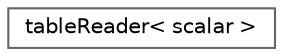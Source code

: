 digraph "Graphical Class Hierarchy"
{
 // LATEX_PDF_SIZE
  bgcolor="transparent";
  edge [fontname=Helvetica,fontsize=10,labelfontname=Helvetica,labelfontsize=10];
  node [fontname=Helvetica,fontsize=10,shape=box,height=0.2,width=0.4];
  rankdir="LR";
  Node0 [id="Node000000",label="tableReader\< scalar \>",height=0.2,width=0.4,color="grey40", fillcolor="white", style="filled",URL="$classFoam_1_1tableReader.html",tooltip=" "];
}

